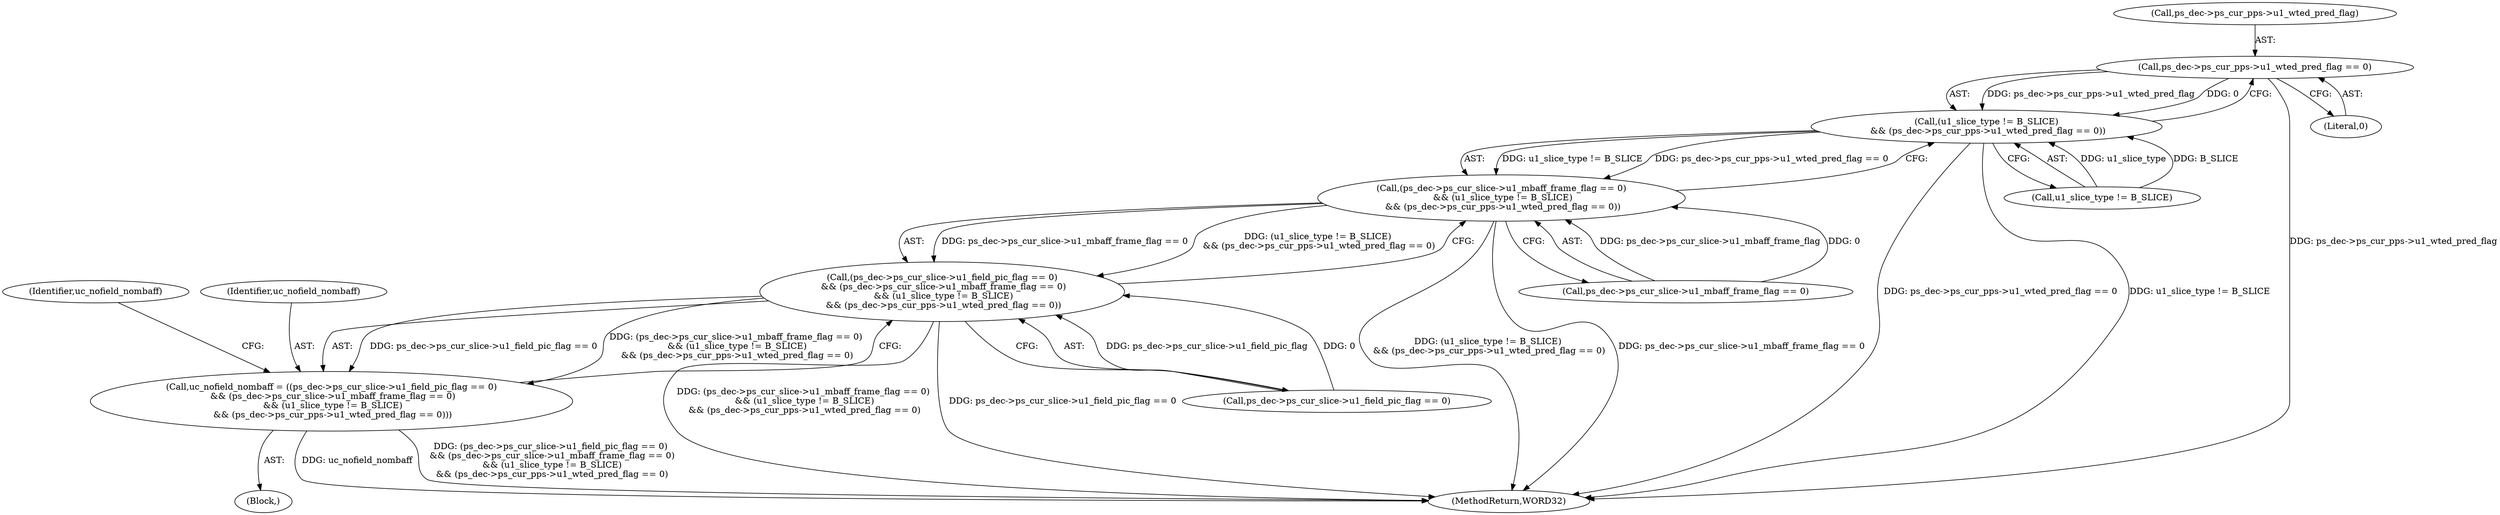 digraph "0_Android_9a00f562a612d56e7b2b989d168647db900ba6cf_0@pointer" {
"1001747" [label="(Call,ps_dec->ps_cur_pps->u1_wted_pred_flag == 0)"];
"1001743" [label="(Call,(u1_slice_type != B_SLICE)\n && (ps_dec->ps_cur_pps->u1_wted_pred_flag == 0))"];
"1001735" [label="(Call,(ps_dec->ps_cur_slice->u1_mbaff_frame_flag == 0)\n && (u1_slice_type != B_SLICE)\n && (ps_dec->ps_cur_pps->u1_wted_pred_flag == 0))"];
"1001727" [label="(Call,(ps_dec->ps_cur_slice->u1_field_pic_flag == 0)\n && (ps_dec->ps_cur_slice->u1_mbaff_frame_flag == 0)\n && (u1_slice_type != B_SLICE)\n && (ps_dec->ps_cur_pps->u1_wted_pred_flag == 0))"];
"1001725" [label="(Call,uc_nofield_nombaff = ((ps_dec->ps_cur_slice->u1_field_pic_flag == 0)\n && (ps_dec->ps_cur_slice->u1_mbaff_frame_flag == 0)\n && (u1_slice_type != B_SLICE)\n && (ps_dec->ps_cur_pps->u1_wted_pred_flag == 0)))"];
"1001748" [label="(Call,ps_dec->ps_cur_pps->u1_wted_pred_flag)"];
"1002568" [label="(MethodReturn,WORD32)"];
"1001728" [label="(Call,ps_dec->ps_cur_slice->u1_field_pic_flag == 0)"];
"1001723" [label="(Block,)"];
"1001747" [label="(Call,ps_dec->ps_cur_pps->u1_wted_pred_flag == 0)"];
"1001755" [label="(Identifier,uc_nofield_nombaff)"];
"1001727" [label="(Call,(ps_dec->ps_cur_slice->u1_field_pic_flag == 0)\n && (ps_dec->ps_cur_slice->u1_mbaff_frame_flag == 0)\n && (u1_slice_type != B_SLICE)\n && (ps_dec->ps_cur_pps->u1_wted_pred_flag == 0))"];
"1001753" [label="(Literal,0)"];
"1001736" [label="(Call,ps_dec->ps_cur_slice->u1_mbaff_frame_flag == 0)"];
"1001744" [label="(Call,u1_slice_type != B_SLICE)"];
"1001725" [label="(Call,uc_nofield_nombaff = ((ps_dec->ps_cur_slice->u1_field_pic_flag == 0)\n && (ps_dec->ps_cur_slice->u1_mbaff_frame_flag == 0)\n && (u1_slice_type != B_SLICE)\n && (ps_dec->ps_cur_pps->u1_wted_pred_flag == 0)))"];
"1001743" [label="(Call,(u1_slice_type != B_SLICE)\n && (ps_dec->ps_cur_pps->u1_wted_pred_flag == 0))"];
"1001726" [label="(Identifier,uc_nofield_nombaff)"];
"1001735" [label="(Call,(ps_dec->ps_cur_slice->u1_mbaff_frame_flag == 0)\n && (u1_slice_type != B_SLICE)\n && (ps_dec->ps_cur_pps->u1_wted_pred_flag == 0))"];
"1001747" -> "1001743"  [label="AST: "];
"1001747" -> "1001753"  [label="CFG: "];
"1001748" -> "1001747"  [label="AST: "];
"1001753" -> "1001747"  [label="AST: "];
"1001743" -> "1001747"  [label="CFG: "];
"1001747" -> "1002568"  [label="DDG: ps_dec->ps_cur_pps->u1_wted_pred_flag"];
"1001747" -> "1001743"  [label="DDG: ps_dec->ps_cur_pps->u1_wted_pred_flag"];
"1001747" -> "1001743"  [label="DDG: 0"];
"1001743" -> "1001735"  [label="AST: "];
"1001743" -> "1001744"  [label="CFG: "];
"1001744" -> "1001743"  [label="AST: "];
"1001735" -> "1001743"  [label="CFG: "];
"1001743" -> "1002568"  [label="DDG: ps_dec->ps_cur_pps->u1_wted_pred_flag == 0"];
"1001743" -> "1002568"  [label="DDG: u1_slice_type != B_SLICE"];
"1001743" -> "1001735"  [label="DDG: u1_slice_type != B_SLICE"];
"1001743" -> "1001735"  [label="DDG: ps_dec->ps_cur_pps->u1_wted_pred_flag == 0"];
"1001744" -> "1001743"  [label="DDG: u1_slice_type"];
"1001744" -> "1001743"  [label="DDG: B_SLICE"];
"1001735" -> "1001727"  [label="AST: "];
"1001735" -> "1001736"  [label="CFG: "];
"1001736" -> "1001735"  [label="AST: "];
"1001727" -> "1001735"  [label="CFG: "];
"1001735" -> "1002568"  [label="DDG: (u1_slice_type != B_SLICE)\n && (ps_dec->ps_cur_pps->u1_wted_pred_flag == 0)"];
"1001735" -> "1002568"  [label="DDG: ps_dec->ps_cur_slice->u1_mbaff_frame_flag == 0"];
"1001735" -> "1001727"  [label="DDG: ps_dec->ps_cur_slice->u1_mbaff_frame_flag == 0"];
"1001735" -> "1001727"  [label="DDG: (u1_slice_type != B_SLICE)\n && (ps_dec->ps_cur_pps->u1_wted_pred_flag == 0)"];
"1001736" -> "1001735"  [label="DDG: ps_dec->ps_cur_slice->u1_mbaff_frame_flag"];
"1001736" -> "1001735"  [label="DDG: 0"];
"1001727" -> "1001725"  [label="AST: "];
"1001727" -> "1001728"  [label="CFG: "];
"1001728" -> "1001727"  [label="AST: "];
"1001725" -> "1001727"  [label="CFG: "];
"1001727" -> "1002568"  [label="DDG: (ps_dec->ps_cur_slice->u1_mbaff_frame_flag == 0)\n && (u1_slice_type != B_SLICE)\n && (ps_dec->ps_cur_pps->u1_wted_pred_flag == 0)"];
"1001727" -> "1002568"  [label="DDG: ps_dec->ps_cur_slice->u1_field_pic_flag == 0"];
"1001727" -> "1001725"  [label="DDG: ps_dec->ps_cur_slice->u1_field_pic_flag == 0"];
"1001727" -> "1001725"  [label="DDG: (ps_dec->ps_cur_slice->u1_mbaff_frame_flag == 0)\n && (u1_slice_type != B_SLICE)\n && (ps_dec->ps_cur_pps->u1_wted_pred_flag == 0)"];
"1001728" -> "1001727"  [label="DDG: ps_dec->ps_cur_slice->u1_field_pic_flag"];
"1001728" -> "1001727"  [label="DDG: 0"];
"1001725" -> "1001723"  [label="AST: "];
"1001726" -> "1001725"  [label="AST: "];
"1001755" -> "1001725"  [label="CFG: "];
"1001725" -> "1002568"  [label="DDG: uc_nofield_nombaff"];
"1001725" -> "1002568"  [label="DDG: (ps_dec->ps_cur_slice->u1_field_pic_flag == 0)\n && (ps_dec->ps_cur_slice->u1_mbaff_frame_flag == 0)\n && (u1_slice_type != B_SLICE)\n && (ps_dec->ps_cur_pps->u1_wted_pred_flag == 0)"];
}
